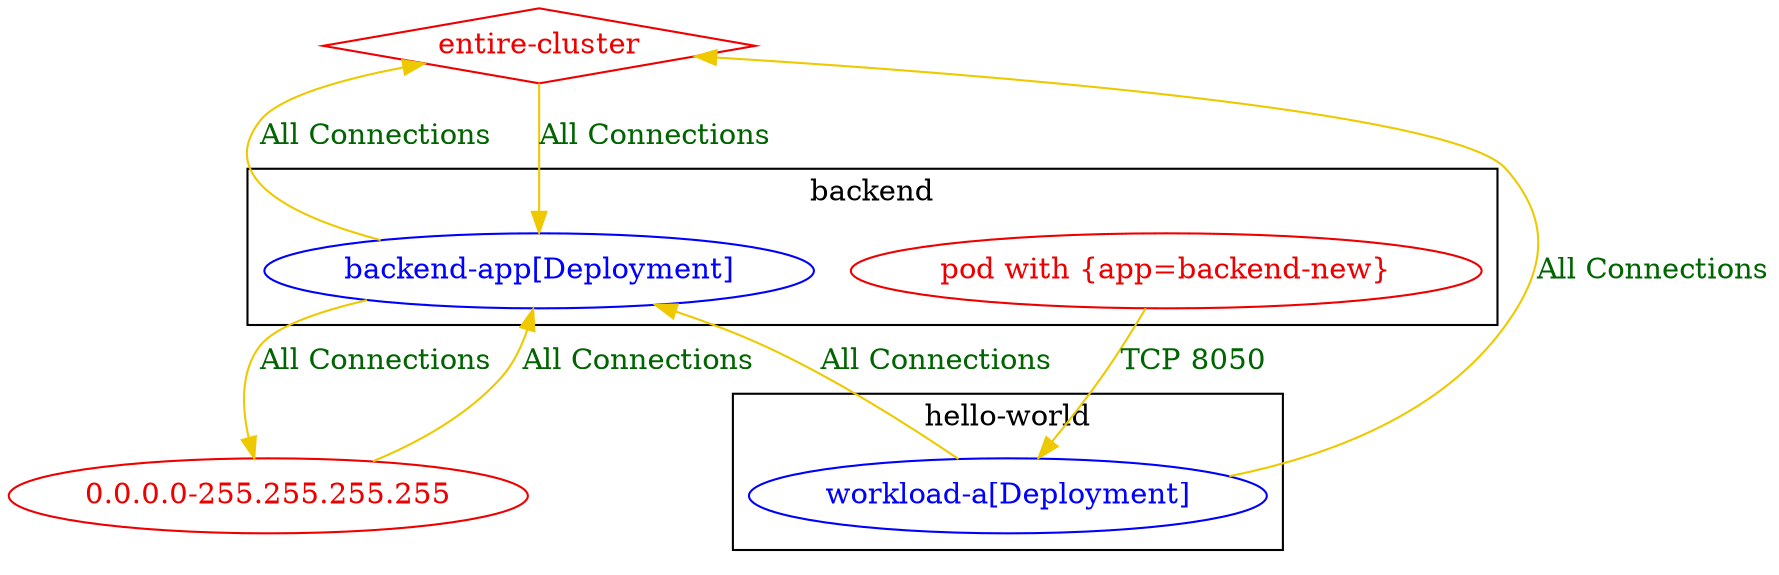 digraph {
	subgraph "cluster_backend" {
		color="black"
		fontcolor="black"
		"backend/backend-app[Deployment]" [label="backend-app[Deployment]" color="blue" fontcolor="blue"]
		"pod with {app=backend-new}_in_backend" [label="pod with {app=backend-new}" color="red2" fontcolor="red2"]
		label="backend"
	}
	subgraph "cluster_hello_world" {
		color="black"
		fontcolor="black"
		"hello-world/workload-a[Deployment]" [label="workload-a[Deployment]" color="blue" fontcolor="blue"]
		label="hello-world"
	}
	"0.0.0.0-255.255.255.255" [label="0.0.0.0-255.255.255.255" color="red2" fontcolor="red2"]
	"entire-cluster" [label="entire-cluster" color="red2" fontcolor="red2" shape=diamond]
	"0.0.0.0-255.255.255.255" -> "backend/backend-app[Deployment]" [label="All Connections" color="gold2" fontcolor="darkgreen"]
	"backend/backend-app[Deployment]" -> "0.0.0.0-255.255.255.255" [label="All Connections" color="gold2" fontcolor="darkgreen"]
	"backend/backend-app[Deployment]" -> "entire-cluster" [label="All Connections" color="gold2" fontcolor="darkgreen" weight=0.5]
	"entire-cluster" -> "backend/backend-app[Deployment]" [label="All Connections" color="gold2" fontcolor="darkgreen" weight=1]
	"hello-world/workload-a[Deployment]" -> "backend/backend-app[Deployment]" [label="All Connections" color="gold2" fontcolor="darkgreen"]
	"hello-world/workload-a[Deployment]" -> "entire-cluster" [label="All Connections" color="gold2" fontcolor="darkgreen" weight=0.5]
	"pod with {app=backend-new}_in_backend" -> "hello-world/workload-a[Deployment]" [label="TCP 8050" color="gold2" fontcolor="darkgreen" weight=1]
}